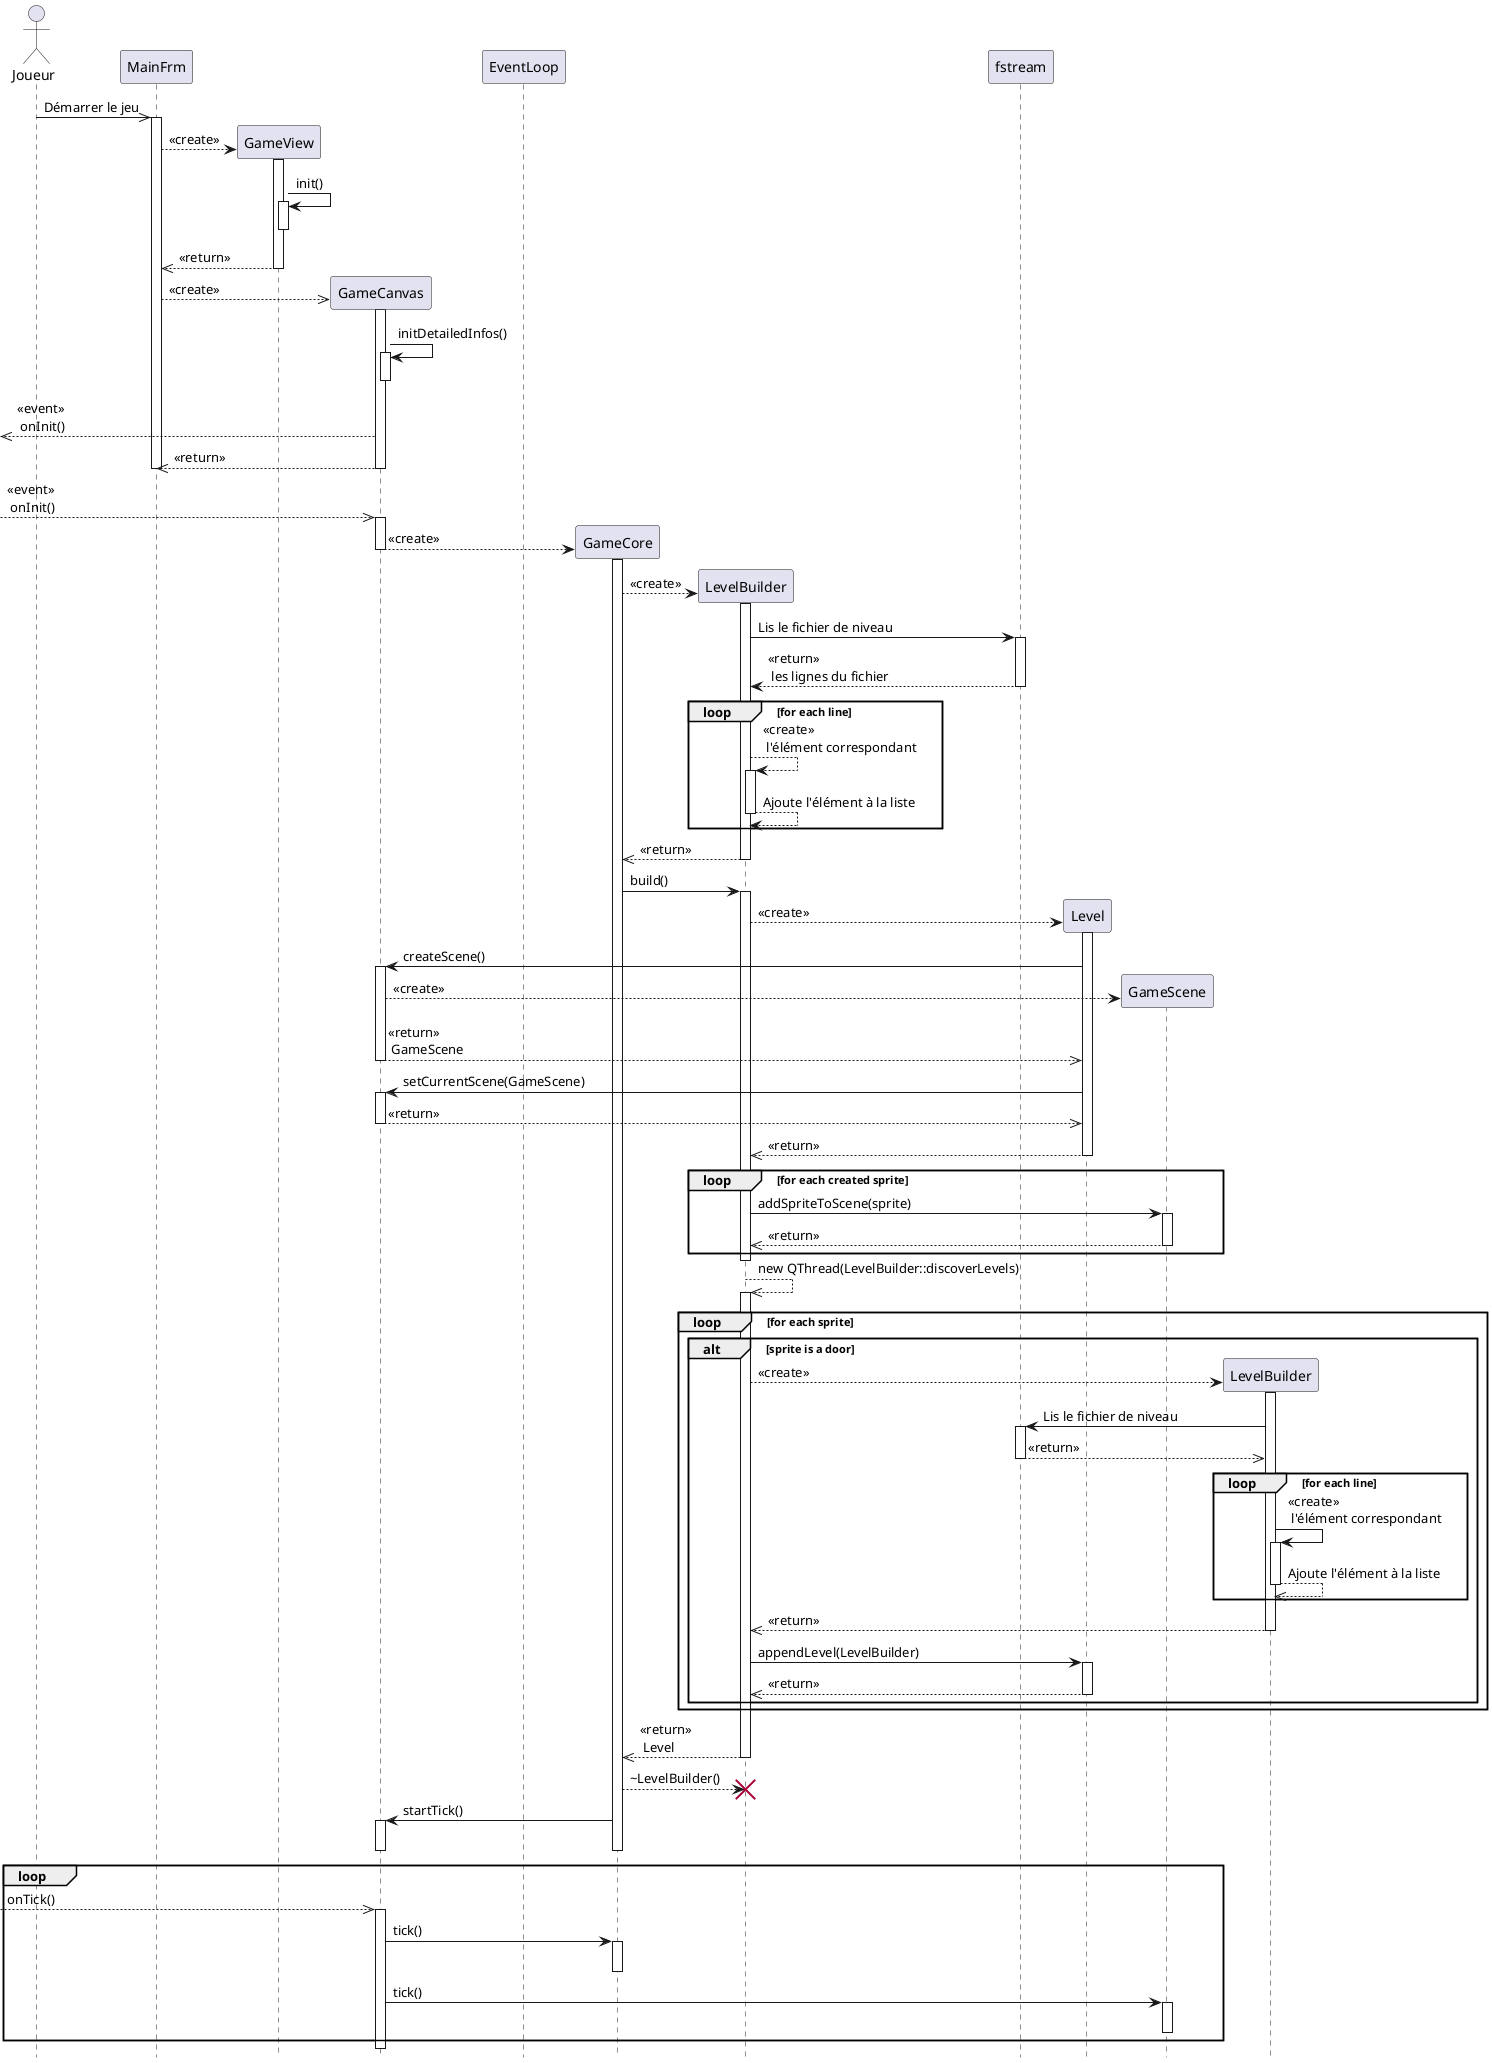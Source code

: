 @startuml UML_sequence
hide footbox
actor Joueur
participant MainFrm
participant GameView
participant GameCanvas
participant EventLoop
participant GameCore
participant LevelBuilder
participant fstream
participant Level
participant GameScene
participant LevelBuilder as LB

Joueur ->> MainFrm: Démarrer le jeu
activate MainFrm
create GameView
MainFrm --> GameView: <<create>>
activate GameView
GameView -> GameView: init()
activate GameView
deactivate GameView
GameView -->> MainFrm: <<return>>
deactivate GameView

create GameCanvas
MainFrm -->> GameCanvas: <<create>>
activate GameCanvas
GameCanvas -> GameCanvas: initDetailedInfos()
activate GameCanvas
deactivate GameCanvas
[<<-- GameCanvas: <<event>> \n onInit()
GameCanvas -->> MainFrm: <<return>>
deactivate GameCanvas
deactivate MainFrm
[-->> GameCanvas: <<event>> \n onInit()
activate GameCanvas
create GameCore
GameCanvas --> GameCore: <<create>>
activate GameCore
deactivate GameCanvas

create LevelBuilder
GameCore --> LevelBuilder: <<create>>
activate LevelBuilder

LevelBuilder -> fstream : Lis le fichier de niveau
activate fstream
fstream --> LevelBuilder: <<return>> \n les lignes du fichier
deactivate fstream

loop for each line
	LevelBuilder --> LevelBuilder: <<create>> \n l'élément correspondant
	activate LevelBuilder
	LevelBuilder --> LevelBuilder: Ajoute l'élément à la liste
	deactivate LevelBuilder
end

LevelBuilder -->> GameCore: <<return>>
deactivate LevelBuilder

GameCore -> LevelBuilder: build()
activate LevelBuilder
create Level
LevelBuilder --> Level: <<create>>
activate Level
Level -> GameCanvas: createScene()
activate GameCanvas
create GameScene
GameCanvas --> GameScene: <<create>>
GameCanvas -->> Level: <<return>> \n GameScene
deactivate GameCanvas
Level -> GameCanvas: setCurrentScene(GameScene)
activate GameCanvas
GameCanvas -->> Level: <<return>>
deactivate GameCanvas
Level -->> LevelBuilder: <<return>>
deactivate Level

loop for each created sprite
	LevelBuilder -> GameScene: addSpriteToScene(sprite)
	activate GameScene
	GameScene -->> LevelBuilder: <<return>>
	deactivate GameScene
end


deactivate LevelBuilder
LevelBuilder -->> LevelBuilder: new QThread(LevelBuilder::discoverLevels)

activate LevelBuilder
loop for each sprite
	alt sprite is a door
		create LB
		LevelBuilder --> LB: <<create>>
		activate LB
		LB -> fstream: Lis le fichier de niveau
		activate fstream
		fstream -->> LB: <<return>>
		deactivate fstream

		loop for each line
			LB -> LB: <<create>> \n l'élément correspondant
			activate LB
			LB -->> LB: Ajoute l'élément à la liste
			deactivate LB
		end

		LB -->> LevelBuilder: <<return>>
		deactivate LB
		LevelBuilder -> Level: appendLevel(LevelBuilder)
		activate Level
		Level -->> LevelBuilder: <<return>>
		deactivate Level
	end
end
LevelBuilder -->> GameCore: <<return>> \n Level
deactivate LevelBuilder
GameCore --> LevelBuilder: ~LevelBuilder()
destroy LevelBuilder
GameCore -> GameCanvas: startTick()
activate GameCanvas
deactivate GameCore
deactivate GameCanvas

loop
[-->> GameCanvas: onTick()
activate GameCanvas
GameCanvas -> GameCore: tick()
activate GameCore
deactivate GameCore
GameCanvas -> GameScene: tick()
activate GameScene
deactivate GameScene
end
@enduml
